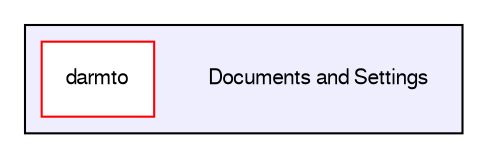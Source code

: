 digraph G {
  bgcolor=transparent;
  compound=true
  node [ fontsize=10, fontname="FreeSans"];
  edge [ labelfontsize=9, labelfontname="FreeSans"];
  subgraph clusterdir_26e882a7bc7506c2416264ad2027ff04 {
    graph [ bgcolor="#eeeeff", pencolor="black", label="" URL="dir_26e882a7bc7506c2416264ad2027ff04.html"];
    dir_26e882a7bc7506c2416264ad2027ff04 [shape=plaintext label="Documents and Settings"];
    dir_e03e81f958d8bd4e32f895e8f826c71c [shape=box label="darmto" color="red" fillcolor="white" style="filled" URL="dir_e03e81f958d8bd4e32f895e8f826c71c.html"];
  }
}
